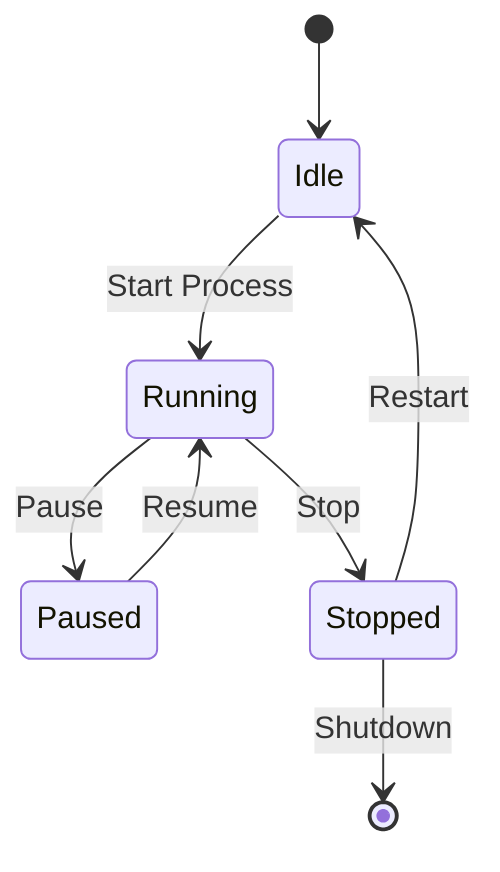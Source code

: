 stateDiagram
[*] --> Idle
Idle --> Running : Start Process
Running --> Paused : Pause
Paused --> Running : Resume
Running --> Stopped : Stop
Stopped --> [*] : Shutdown
Stopped --> Idle : Restart